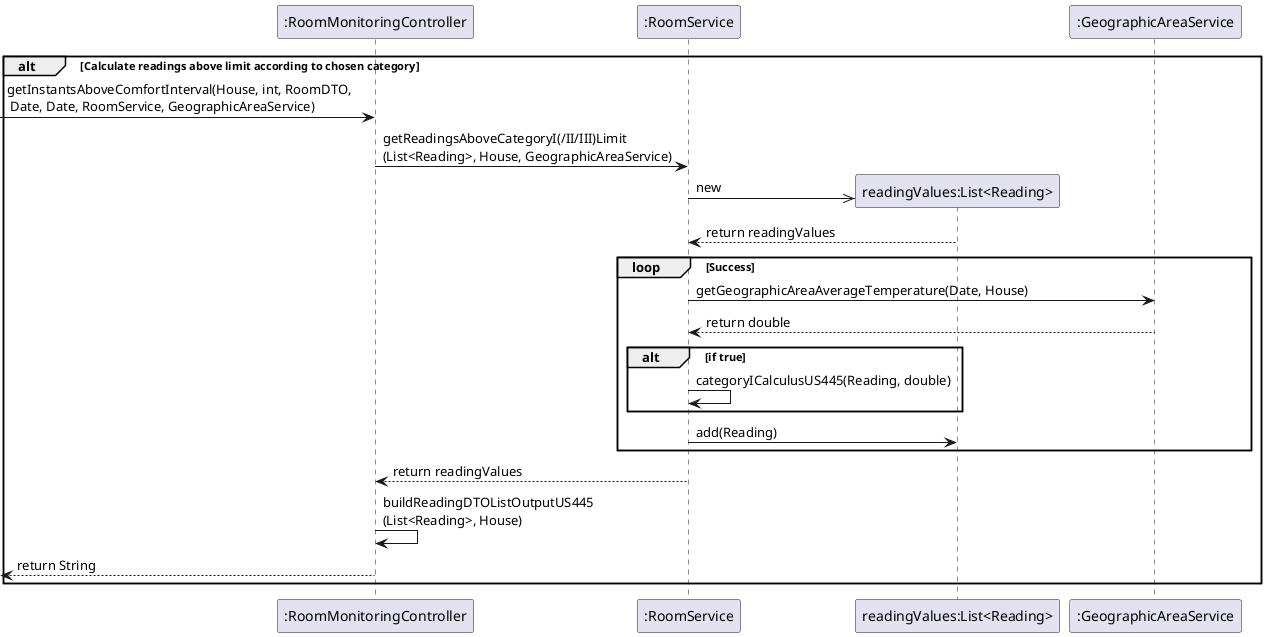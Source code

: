 @startuml
skinparam titleBorderRoundCorner 10
skinparam titleBorderThickness 3
skinparam titleBorderColor indianred
skinparam titleBackgroundColor ivory
skinparam FontName quicksand

 skinparam sequence {
 	LifeLineBackgroundColor indianred
 	ParticipantBackgroundColor ivory
 }

 skinparam roundcorner 10

 skinparam component {
   arrowThickness 1
   ArrowFontName Verdana
   ArrowColor indianred
   ArrowFontColor darkslategrey
 }
@startuml
alt Calculate readings above limit according to chosen category

->":RoomMonitoringController": getInstantsAboveComfortInterval(House, int, RoomDTO,\n Date, Date, RoomService, GeographicAreaService)
":RoomMonitoringController" -> ":RoomService": getReadingsAboveCategoryI(/II/III)Limit\n(List<Reading>, House, GeographicAreaService)
create "readingValues:List<Reading>"
":RoomService" ->> "readingValues:List<Reading>": new
"readingValues:List<Reading>" --> ":RoomService": return readingValues
loop Success
":RoomService"-> ":GeographicAreaService": getGeographicAreaAverageTemperature(Date, House)
":GeographicAreaService" --> ":RoomService": return double
alt if true
":RoomService" -> ":RoomService":categoryICalculusUS445(Reading, double)
end
":RoomService" -> "readingValues:List<Reading>": add(Reading)
end
":RoomService" --> ":RoomMonitoringController": return readingValues
":RoomMonitoringController" -> ":RoomMonitoringController": buildReadingDTOListOutputUS445\n(List<Reading>, House)
<--":RoomMonitoringController": return String
end
@enduml